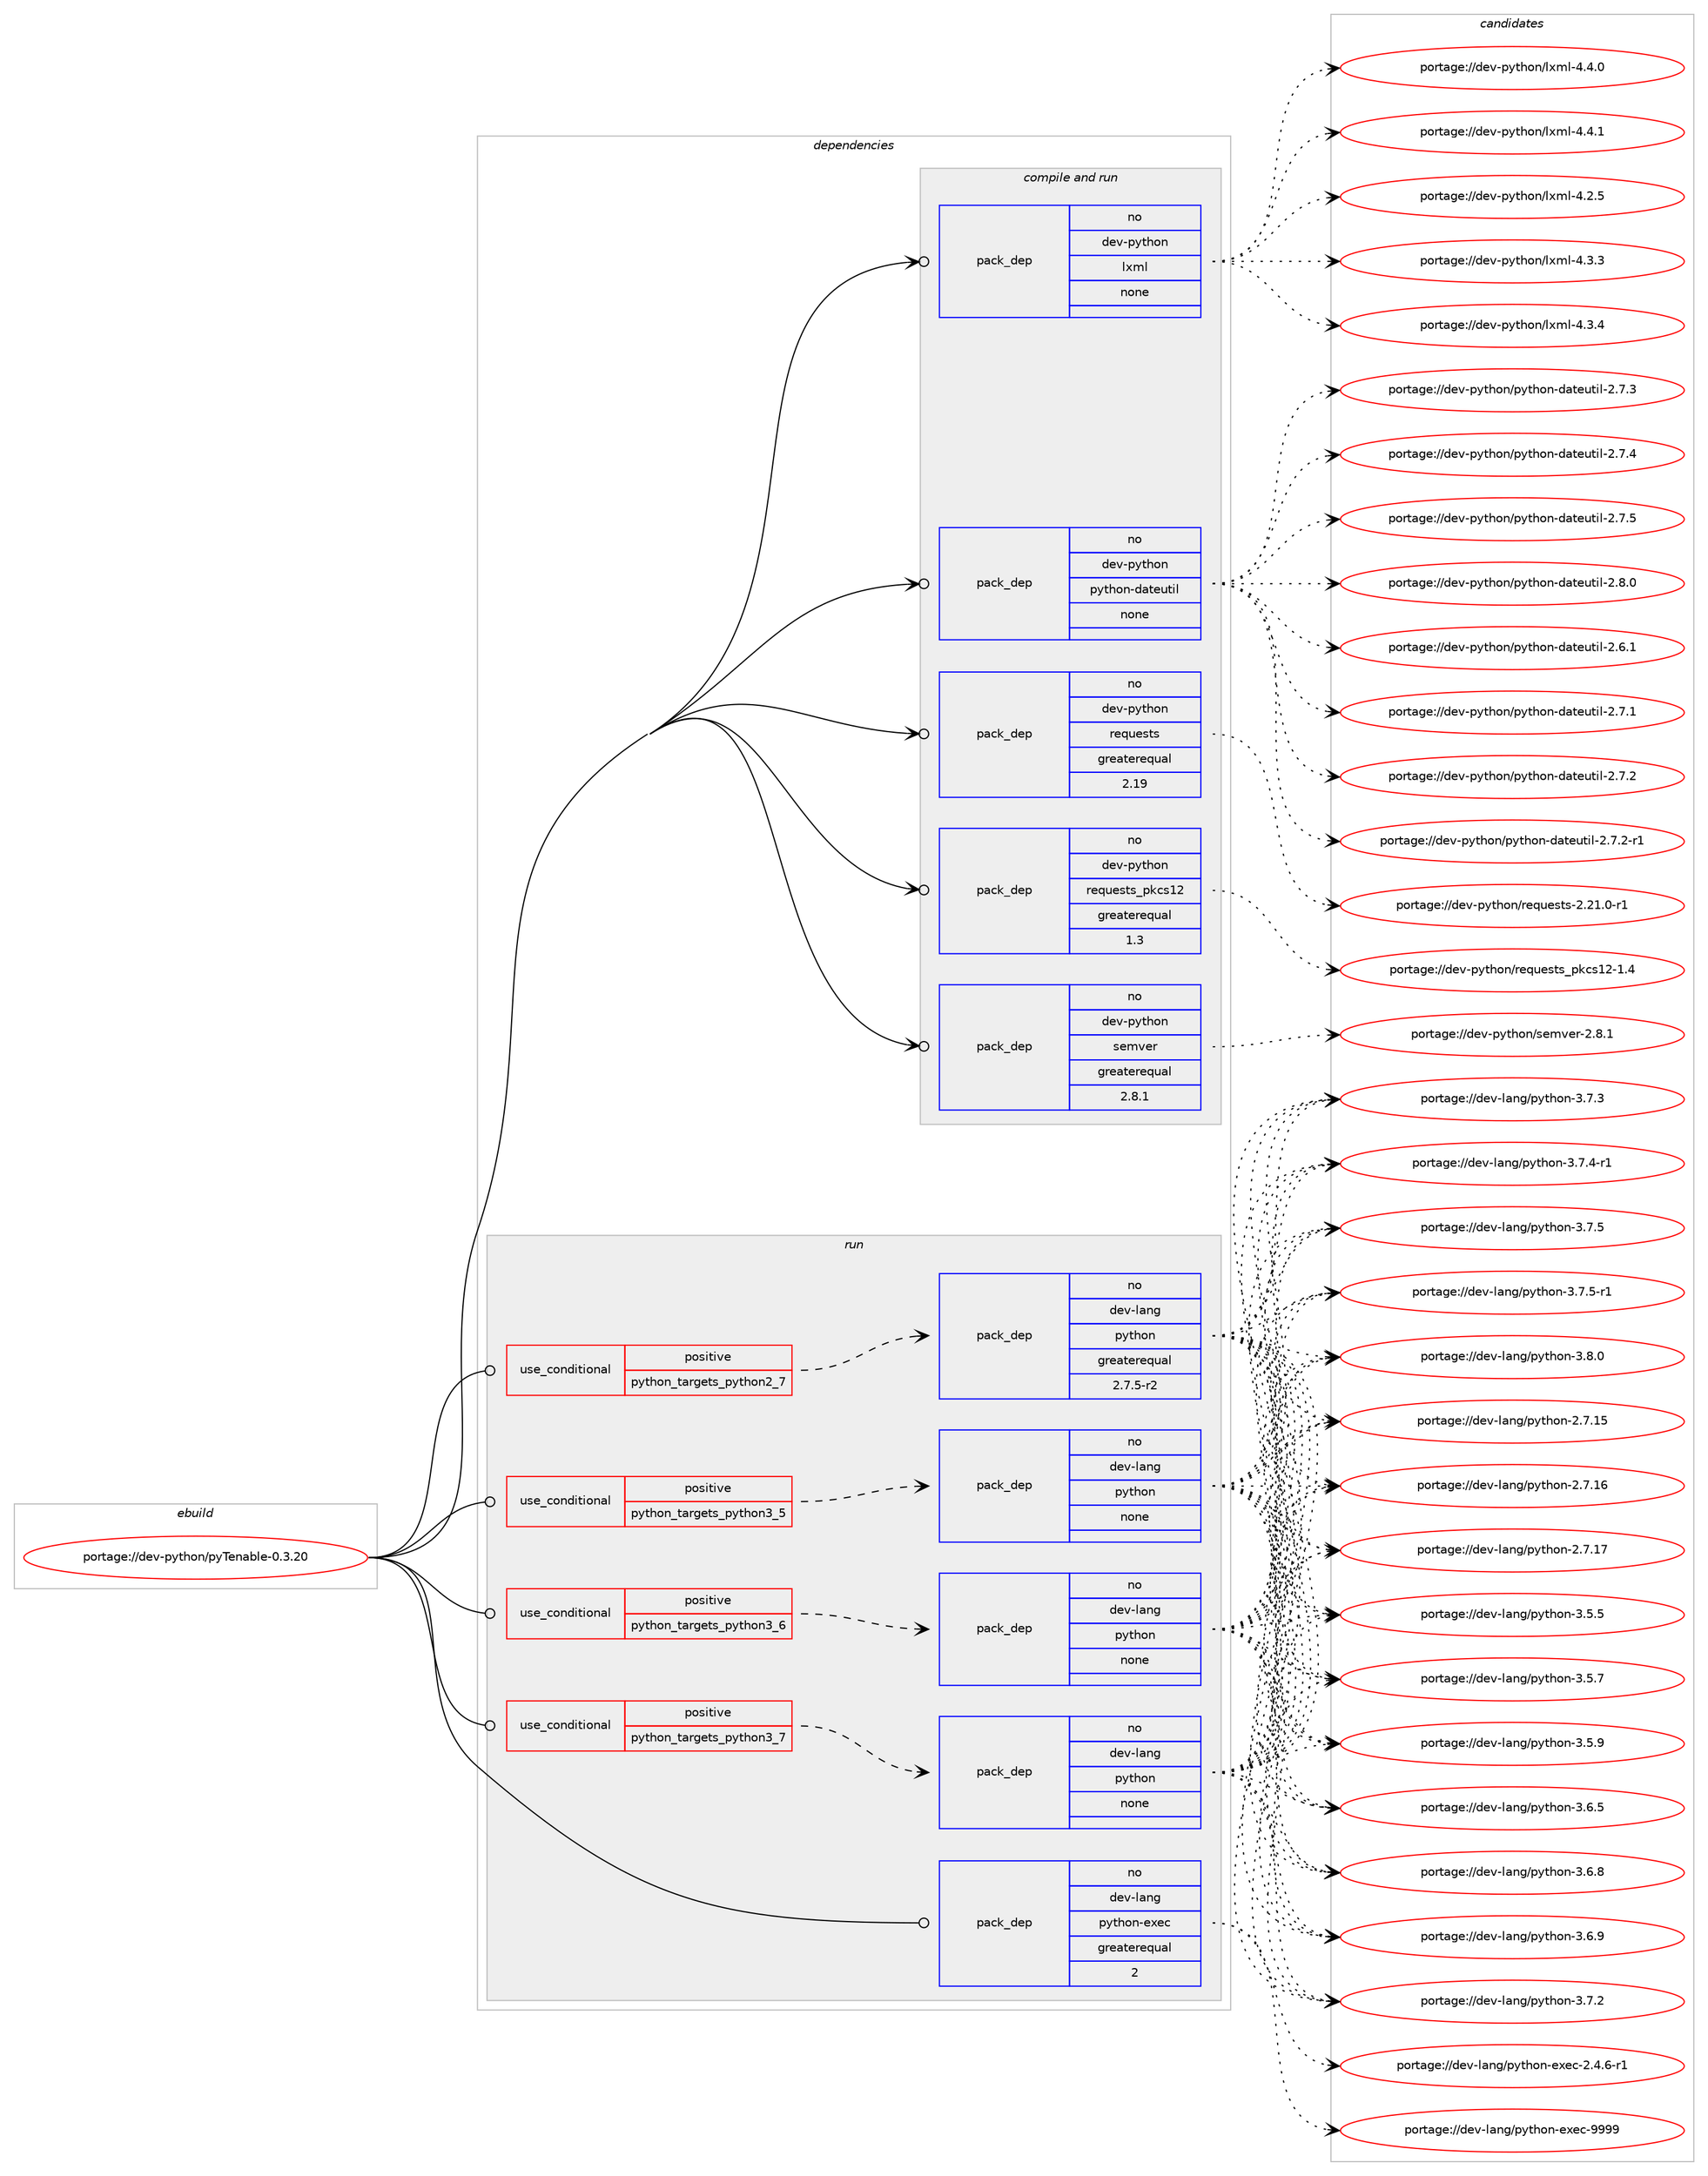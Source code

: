 digraph prolog {

# *************
# Graph options
# *************

newrank=true;
concentrate=true;
compound=true;
graph [rankdir=LR,fontname=Helvetica,fontsize=10,ranksep=1.5];#, ranksep=2.5, nodesep=0.2];
edge  [arrowhead=vee];
node  [fontname=Helvetica,fontsize=10];

# **********
# The ebuild
# **********

subgraph cluster_leftcol {
color=gray;
rank=same;
label=<<i>ebuild</i>>;
id [label="portage://dev-python/pyTenable-0.3.20", color=red, width=4, href="../dev-python/pyTenable-0.3.20.svg"];
}

# ****************
# The dependencies
# ****************

subgraph cluster_midcol {
color=gray;
label=<<i>dependencies</i>>;
subgraph cluster_compile {
fillcolor="#eeeeee";
style=filled;
label=<<i>compile</i>>;
}
subgraph cluster_compileandrun {
fillcolor="#eeeeee";
style=filled;
label=<<i>compile and run</i>>;
subgraph pack121052 {
dependency158946 [label=<<TABLE BORDER="0" CELLBORDER="1" CELLSPACING="0" CELLPADDING="4" WIDTH="220"><TR><TD ROWSPAN="6" CELLPADDING="30">pack_dep</TD></TR><TR><TD WIDTH="110">no</TD></TR><TR><TD>dev-python</TD></TR><TR><TD>lxml</TD></TR><TR><TD>none</TD></TR><TR><TD></TD></TR></TABLE>>, shape=none, color=blue];
}
id:e -> dependency158946:w [weight=20,style="solid",arrowhead="odotvee"];
subgraph pack121053 {
dependency158947 [label=<<TABLE BORDER="0" CELLBORDER="1" CELLSPACING="0" CELLPADDING="4" WIDTH="220"><TR><TD ROWSPAN="6" CELLPADDING="30">pack_dep</TD></TR><TR><TD WIDTH="110">no</TD></TR><TR><TD>dev-python</TD></TR><TR><TD>python-dateutil</TD></TR><TR><TD>none</TD></TR><TR><TD></TD></TR></TABLE>>, shape=none, color=blue];
}
id:e -> dependency158947:w [weight=20,style="solid",arrowhead="odotvee"];
subgraph pack121054 {
dependency158948 [label=<<TABLE BORDER="0" CELLBORDER="1" CELLSPACING="0" CELLPADDING="4" WIDTH="220"><TR><TD ROWSPAN="6" CELLPADDING="30">pack_dep</TD></TR><TR><TD WIDTH="110">no</TD></TR><TR><TD>dev-python</TD></TR><TR><TD>requests</TD></TR><TR><TD>greaterequal</TD></TR><TR><TD>2.19</TD></TR></TABLE>>, shape=none, color=blue];
}
id:e -> dependency158948:w [weight=20,style="solid",arrowhead="odotvee"];
subgraph pack121055 {
dependency158949 [label=<<TABLE BORDER="0" CELLBORDER="1" CELLSPACING="0" CELLPADDING="4" WIDTH="220"><TR><TD ROWSPAN="6" CELLPADDING="30">pack_dep</TD></TR><TR><TD WIDTH="110">no</TD></TR><TR><TD>dev-python</TD></TR><TR><TD>requests_pkcs12</TD></TR><TR><TD>greaterequal</TD></TR><TR><TD>1.3</TD></TR></TABLE>>, shape=none, color=blue];
}
id:e -> dependency158949:w [weight=20,style="solid",arrowhead="odotvee"];
subgraph pack121056 {
dependency158950 [label=<<TABLE BORDER="0" CELLBORDER="1" CELLSPACING="0" CELLPADDING="4" WIDTH="220"><TR><TD ROWSPAN="6" CELLPADDING="30">pack_dep</TD></TR><TR><TD WIDTH="110">no</TD></TR><TR><TD>dev-python</TD></TR><TR><TD>semver</TD></TR><TR><TD>greaterequal</TD></TR><TR><TD>2.8.1</TD></TR></TABLE>>, shape=none, color=blue];
}
id:e -> dependency158950:w [weight=20,style="solid",arrowhead="odotvee"];
}
subgraph cluster_run {
fillcolor="#eeeeee";
style=filled;
label=<<i>run</i>>;
subgraph cond34529 {
dependency158951 [label=<<TABLE BORDER="0" CELLBORDER="1" CELLSPACING="0" CELLPADDING="4"><TR><TD ROWSPAN="3" CELLPADDING="10">use_conditional</TD></TR><TR><TD>positive</TD></TR><TR><TD>python_targets_python2_7</TD></TR></TABLE>>, shape=none, color=red];
subgraph pack121057 {
dependency158952 [label=<<TABLE BORDER="0" CELLBORDER="1" CELLSPACING="0" CELLPADDING="4" WIDTH="220"><TR><TD ROWSPAN="6" CELLPADDING="30">pack_dep</TD></TR><TR><TD WIDTH="110">no</TD></TR><TR><TD>dev-lang</TD></TR><TR><TD>python</TD></TR><TR><TD>greaterequal</TD></TR><TR><TD>2.7.5-r2</TD></TR></TABLE>>, shape=none, color=blue];
}
dependency158951:e -> dependency158952:w [weight=20,style="dashed",arrowhead="vee"];
}
id:e -> dependency158951:w [weight=20,style="solid",arrowhead="odot"];
subgraph cond34530 {
dependency158953 [label=<<TABLE BORDER="0" CELLBORDER="1" CELLSPACING="0" CELLPADDING="4"><TR><TD ROWSPAN="3" CELLPADDING="10">use_conditional</TD></TR><TR><TD>positive</TD></TR><TR><TD>python_targets_python3_5</TD></TR></TABLE>>, shape=none, color=red];
subgraph pack121058 {
dependency158954 [label=<<TABLE BORDER="0" CELLBORDER="1" CELLSPACING="0" CELLPADDING="4" WIDTH="220"><TR><TD ROWSPAN="6" CELLPADDING="30">pack_dep</TD></TR><TR><TD WIDTH="110">no</TD></TR><TR><TD>dev-lang</TD></TR><TR><TD>python</TD></TR><TR><TD>none</TD></TR><TR><TD></TD></TR></TABLE>>, shape=none, color=blue];
}
dependency158953:e -> dependency158954:w [weight=20,style="dashed",arrowhead="vee"];
}
id:e -> dependency158953:w [weight=20,style="solid",arrowhead="odot"];
subgraph cond34531 {
dependency158955 [label=<<TABLE BORDER="0" CELLBORDER="1" CELLSPACING="0" CELLPADDING="4"><TR><TD ROWSPAN="3" CELLPADDING="10">use_conditional</TD></TR><TR><TD>positive</TD></TR><TR><TD>python_targets_python3_6</TD></TR></TABLE>>, shape=none, color=red];
subgraph pack121059 {
dependency158956 [label=<<TABLE BORDER="0" CELLBORDER="1" CELLSPACING="0" CELLPADDING="4" WIDTH="220"><TR><TD ROWSPAN="6" CELLPADDING="30">pack_dep</TD></TR><TR><TD WIDTH="110">no</TD></TR><TR><TD>dev-lang</TD></TR><TR><TD>python</TD></TR><TR><TD>none</TD></TR><TR><TD></TD></TR></TABLE>>, shape=none, color=blue];
}
dependency158955:e -> dependency158956:w [weight=20,style="dashed",arrowhead="vee"];
}
id:e -> dependency158955:w [weight=20,style="solid",arrowhead="odot"];
subgraph cond34532 {
dependency158957 [label=<<TABLE BORDER="0" CELLBORDER="1" CELLSPACING="0" CELLPADDING="4"><TR><TD ROWSPAN="3" CELLPADDING="10">use_conditional</TD></TR><TR><TD>positive</TD></TR><TR><TD>python_targets_python3_7</TD></TR></TABLE>>, shape=none, color=red];
subgraph pack121060 {
dependency158958 [label=<<TABLE BORDER="0" CELLBORDER="1" CELLSPACING="0" CELLPADDING="4" WIDTH="220"><TR><TD ROWSPAN="6" CELLPADDING="30">pack_dep</TD></TR><TR><TD WIDTH="110">no</TD></TR><TR><TD>dev-lang</TD></TR><TR><TD>python</TD></TR><TR><TD>none</TD></TR><TR><TD></TD></TR></TABLE>>, shape=none, color=blue];
}
dependency158957:e -> dependency158958:w [weight=20,style="dashed",arrowhead="vee"];
}
id:e -> dependency158957:w [weight=20,style="solid",arrowhead="odot"];
subgraph pack121061 {
dependency158959 [label=<<TABLE BORDER="0" CELLBORDER="1" CELLSPACING="0" CELLPADDING="4" WIDTH="220"><TR><TD ROWSPAN="6" CELLPADDING="30">pack_dep</TD></TR><TR><TD WIDTH="110">no</TD></TR><TR><TD>dev-lang</TD></TR><TR><TD>python-exec</TD></TR><TR><TD>greaterequal</TD></TR><TR><TD>2</TD></TR></TABLE>>, shape=none, color=blue];
}
id:e -> dependency158959:w [weight=20,style="solid",arrowhead="odot"];
}
}

# **************
# The candidates
# **************

subgraph cluster_choices {
rank=same;
color=gray;
label=<<i>candidates</i>>;

subgraph choice121052 {
color=black;
nodesep=1;
choiceportage1001011184511212111610411111047108120109108455246504653 [label="portage://dev-python/lxml-4.2.5", color=red, width=4,href="../dev-python/lxml-4.2.5.svg"];
choiceportage1001011184511212111610411111047108120109108455246514651 [label="portage://dev-python/lxml-4.3.3", color=red, width=4,href="../dev-python/lxml-4.3.3.svg"];
choiceportage1001011184511212111610411111047108120109108455246514652 [label="portage://dev-python/lxml-4.3.4", color=red, width=4,href="../dev-python/lxml-4.3.4.svg"];
choiceportage1001011184511212111610411111047108120109108455246524648 [label="portage://dev-python/lxml-4.4.0", color=red, width=4,href="../dev-python/lxml-4.4.0.svg"];
choiceportage1001011184511212111610411111047108120109108455246524649 [label="portage://dev-python/lxml-4.4.1", color=red, width=4,href="../dev-python/lxml-4.4.1.svg"];
dependency158946:e -> choiceportage1001011184511212111610411111047108120109108455246504653:w [style=dotted,weight="100"];
dependency158946:e -> choiceportage1001011184511212111610411111047108120109108455246514651:w [style=dotted,weight="100"];
dependency158946:e -> choiceportage1001011184511212111610411111047108120109108455246514652:w [style=dotted,weight="100"];
dependency158946:e -> choiceportage1001011184511212111610411111047108120109108455246524648:w [style=dotted,weight="100"];
dependency158946:e -> choiceportage1001011184511212111610411111047108120109108455246524649:w [style=dotted,weight="100"];
}
subgraph choice121053 {
color=black;
nodesep=1;
choiceportage10010111845112121116104111110471121211161041111104510097116101117116105108455046544649 [label="portage://dev-python/python-dateutil-2.6.1", color=red, width=4,href="../dev-python/python-dateutil-2.6.1.svg"];
choiceportage10010111845112121116104111110471121211161041111104510097116101117116105108455046554649 [label="portage://dev-python/python-dateutil-2.7.1", color=red, width=4,href="../dev-python/python-dateutil-2.7.1.svg"];
choiceportage10010111845112121116104111110471121211161041111104510097116101117116105108455046554650 [label="portage://dev-python/python-dateutil-2.7.2", color=red, width=4,href="../dev-python/python-dateutil-2.7.2.svg"];
choiceportage100101118451121211161041111104711212111610411111045100971161011171161051084550465546504511449 [label="portage://dev-python/python-dateutil-2.7.2-r1", color=red, width=4,href="../dev-python/python-dateutil-2.7.2-r1.svg"];
choiceportage10010111845112121116104111110471121211161041111104510097116101117116105108455046554651 [label="portage://dev-python/python-dateutil-2.7.3", color=red, width=4,href="../dev-python/python-dateutil-2.7.3.svg"];
choiceportage10010111845112121116104111110471121211161041111104510097116101117116105108455046554652 [label="portage://dev-python/python-dateutil-2.7.4", color=red, width=4,href="../dev-python/python-dateutil-2.7.4.svg"];
choiceportage10010111845112121116104111110471121211161041111104510097116101117116105108455046554653 [label="portage://dev-python/python-dateutil-2.7.5", color=red, width=4,href="../dev-python/python-dateutil-2.7.5.svg"];
choiceportage10010111845112121116104111110471121211161041111104510097116101117116105108455046564648 [label="portage://dev-python/python-dateutil-2.8.0", color=red, width=4,href="../dev-python/python-dateutil-2.8.0.svg"];
dependency158947:e -> choiceportage10010111845112121116104111110471121211161041111104510097116101117116105108455046544649:w [style=dotted,weight="100"];
dependency158947:e -> choiceportage10010111845112121116104111110471121211161041111104510097116101117116105108455046554649:w [style=dotted,weight="100"];
dependency158947:e -> choiceportage10010111845112121116104111110471121211161041111104510097116101117116105108455046554650:w [style=dotted,weight="100"];
dependency158947:e -> choiceportage100101118451121211161041111104711212111610411111045100971161011171161051084550465546504511449:w [style=dotted,weight="100"];
dependency158947:e -> choiceportage10010111845112121116104111110471121211161041111104510097116101117116105108455046554651:w [style=dotted,weight="100"];
dependency158947:e -> choiceportage10010111845112121116104111110471121211161041111104510097116101117116105108455046554652:w [style=dotted,weight="100"];
dependency158947:e -> choiceportage10010111845112121116104111110471121211161041111104510097116101117116105108455046554653:w [style=dotted,weight="100"];
dependency158947:e -> choiceportage10010111845112121116104111110471121211161041111104510097116101117116105108455046564648:w [style=dotted,weight="100"];
}
subgraph choice121054 {
color=black;
nodesep=1;
choiceportage1001011184511212111610411111047114101113117101115116115455046504946484511449 [label="portage://dev-python/requests-2.21.0-r1", color=red, width=4,href="../dev-python/requests-2.21.0-r1.svg"];
dependency158948:e -> choiceportage1001011184511212111610411111047114101113117101115116115455046504946484511449:w [style=dotted,weight="100"];
}
subgraph choice121055 {
color=black;
nodesep=1;
choiceportage10010111845112121116104111110471141011131171011151161159511210799115495045494652 [label="portage://dev-python/requests_pkcs12-1.4", color=red, width=4,href="../dev-python/requests_pkcs12-1.4.svg"];
dependency158949:e -> choiceportage10010111845112121116104111110471141011131171011151161159511210799115495045494652:w [style=dotted,weight="100"];
}
subgraph choice121056 {
color=black;
nodesep=1;
choiceportage1001011184511212111610411111047115101109118101114455046564649 [label="portage://dev-python/semver-2.8.1", color=red, width=4,href="../dev-python/semver-2.8.1.svg"];
dependency158950:e -> choiceportage1001011184511212111610411111047115101109118101114455046564649:w [style=dotted,weight="100"];
}
subgraph choice121057 {
color=black;
nodesep=1;
choiceportage10010111845108971101034711212111610411111045504655464953 [label="portage://dev-lang/python-2.7.15", color=red, width=4,href="../dev-lang/python-2.7.15.svg"];
choiceportage10010111845108971101034711212111610411111045504655464954 [label="portage://dev-lang/python-2.7.16", color=red, width=4,href="../dev-lang/python-2.7.16.svg"];
choiceportage10010111845108971101034711212111610411111045504655464955 [label="portage://dev-lang/python-2.7.17", color=red, width=4,href="../dev-lang/python-2.7.17.svg"];
choiceportage100101118451089711010347112121116104111110455146534653 [label="portage://dev-lang/python-3.5.5", color=red, width=4,href="../dev-lang/python-3.5.5.svg"];
choiceportage100101118451089711010347112121116104111110455146534655 [label="portage://dev-lang/python-3.5.7", color=red, width=4,href="../dev-lang/python-3.5.7.svg"];
choiceportage100101118451089711010347112121116104111110455146534657 [label="portage://dev-lang/python-3.5.9", color=red, width=4,href="../dev-lang/python-3.5.9.svg"];
choiceportage100101118451089711010347112121116104111110455146544653 [label="portage://dev-lang/python-3.6.5", color=red, width=4,href="../dev-lang/python-3.6.5.svg"];
choiceportage100101118451089711010347112121116104111110455146544656 [label="portage://dev-lang/python-3.6.8", color=red, width=4,href="../dev-lang/python-3.6.8.svg"];
choiceportage100101118451089711010347112121116104111110455146544657 [label="portage://dev-lang/python-3.6.9", color=red, width=4,href="../dev-lang/python-3.6.9.svg"];
choiceportage100101118451089711010347112121116104111110455146554650 [label="portage://dev-lang/python-3.7.2", color=red, width=4,href="../dev-lang/python-3.7.2.svg"];
choiceportage100101118451089711010347112121116104111110455146554651 [label="portage://dev-lang/python-3.7.3", color=red, width=4,href="../dev-lang/python-3.7.3.svg"];
choiceportage1001011184510897110103471121211161041111104551465546524511449 [label="portage://dev-lang/python-3.7.4-r1", color=red, width=4,href="../dev-lang/python-3.7.4-r1.svg"];
choiceportage100101118451089711010347112121116104111110455146554653 [label="portage://dev-lang/python-3.7.5", color=red, width=4,href="../dev-lang/python-3.7.5.svg"];
choiceportage1001011184510897110103471121211161041111104551465546534511449 [label="portage://dev-lang/python-3.7.5-r1", color=red, width=4,href="../dev-lang/python-3.7.5-r1.svg"];
choiceportage100101118451089711010347112121116104111110455146564648 [label="portage://dev-lang/python-3.8.0", color=red, width=4,href="../dev-lang/python-3.8.0.svg"];
dependency158952:e -> choiceportage10010111845108971101034711212111610411111045504655464953:w [style=dotted,weight="100"];
dependency158952:e -> choiceportage10010111845108971101034711212111610411111045504655464954:w [style=dotted,weight="100"];
dependency158952:e -> choiceportage10010111845108971101034711212111610411111045504655464955:w [style=dotted,weight="100"];
dependency158952:e -> choiceportage100101118451089711010347112121116104111110455146534653:w [style=dotted,weight="100"];
dependency158952:e -> choiceportage100101118451089711010347112121116104111110455146534655:w [style=dotted,weight="100"];
dependency158952:e -> choiceportage100101118451089711010347112121116104111110455146534657:w [style=dotted,weight="100"];
dependency158952:e -> choiceportage100101118451089711010347112121116104111110455146544653:w [style=dotted,weight="100"];
dependency158952:e -> choiceportage100101118451089711010347112121116104111110455146544656:w [style=dotted,weight="100"];
dependency158952:e -> choiceportage100101118451089711010347112121116104111110455146544657:w [style=dotted,weight="100"];
dependency158952:e -> choiceportage100101118451089711010347112121116104111110455146554650:w [style=dotted,weight="100"];
dependency158952:e -> choiceportage100101118451089711010347112121116104111110455146554651:w [style=dotted,weight="100"];
dependency158952:e -> choiceportage1001011184510897110103471121211161041111104551465546524511449:w [style=dotted,weight="100"];
dependency158952:e -> choiceportage100101118451089711010347112121116104111110455146554653:w [style=dotted,weight="100"];
dependency158952:e -> choiceportage1001011184510897110103471121211161041111104551465546534511449:w [style=dotted,weight="100"];
dependency158952:e -> choiceportage100101118451089711010347112121116104111110455146564648:w [style=dotted,weight="100"];
}
subgraph choice121058 {
color=black;
nodesep=1;
choiceportage10010111845108971101034711212111610411111045504655464953 [label="portage://dev-lang/python-2.7.15", color=red, width=4,href="../dev-lang/python-2.7.15.svg"];
choiceportage10010111845108971101034711212111610411111045504655464954 [label="portage://dev-lang/python-2.7.16", color=red, width=4,href="../dev-lang/python-2.7.16.svg"];
choiceportage10010111845108971101034711212111610411111045504655464955 [label="portage://dev-lang/python-2.7.17", color=red, width=4,href="../dev-lang/python-2.7.17.svg"];
choiceportage100101118451089711010347112121116104111110455146534653 [label="portage://dev-lang/python-3.5.5", color=red, width=4,href="../dev-lang/python-3.5.5.svg"];
choiceportage100101118451089711010347112121116104111110455146534655 [label="portage://dev-lang/python-3.5.7", color=red, width=4,href="../dev-lang/python-3.5.7.svg"];
choiceportage100101118451089711010347112121116104111110455146534657 [label="portage://dev-lang/python-3.5.9", color=red, width=4,href="../dev-lang/python-3.5.9.svg"];
choiceportage100101118451089711010347112121116104111110455146544653 [label="portage://dev-lang/python-3.6.5", color=red, width=4,href="../dev-lang/python-3.6.5.svg"];
choiceportage100101118451089711010347112121116104111110455146544656 [label="portage://dev-lang/python-3.6.8", color=red, width=4,href="../dev-lang/python-3.6.8.svg"];
choiceportage100101118451089711010347112121116104111110455146544657 [label="portage://dev-lang/python-3.6.9", color=red, width=4,href="../dev-lang/python-3.6.9.svg"];
choiceportage100101118451089711010347112121116104111110455146554650 [label="portage://dev-lang/python-3.7.2", color=red, width=4,href="../dev-lang/python-3.7.2.svg"];
choiceportage100101118451089711010347112121116104111110455146554651 [label="portage://dev-lang/python-3.7.3", color=red, width=4,href="../dev-lang/python-3.7.3.svg"];
choiceportage1001011184510897110103471121211161041111104551465546524511449 [label="portage://dev-lang/python-3.7.4-r1", color=red, width=4,href="../dev-lang/python-3.7.4-r1.svg"];
choiceportage100101118451089711010347112121116104111110455146554653 [label="portage://dev-lang/python-3.7.5", color=red, width=4,href="../dev-lang/python-3.7.5.svg"];
choiceportage1001011184510897110103471121211161041111104551465546534511449 [label="portage://dev-lang/python-3.7.5-r1", color=red, width=4,href="../dev-lang/python-3.7.5-r1.svg"];
choiceportage100101118451089711010347112121116104111110455146564648 [label="portage://dev-lang/python-3.8.0", color=red, width=4,href="../dev-lang/python-3.8.0.svg"];
dependency158954:e -> choiceportage10010111845108971101034711212111610411111045504655464953:w [style=dotted,weight="100"];
dependency158954:e -> choiceportage10010111845108971101034711212111610411111045504655464954:w [style=dotted,weight="100"];
dependency158954:e -> choiceportage10010111845108971101034711212111610411111045504655464955:w [style=dotted,weight="100"];
dependency158954:e -> choiceportage100101118451089711010347112121116104111110455146534653:w [style=dotted,weight="100"];
dependency158954:e -> choiceportage100101118451089711010347112121116104111110455146534655:w [style=dotted,weight="100"];
dependency158954:e -> choiceportage100101118451089711010347112121116104111110455146534657:w [style=dotted,weight="100"];
dependency158954:e -> choiceportage100101118451089711010347112121116104111110455146544653:w [style=dotted,weight="100"];
dependency158954:e -> choiceportage100101118451089711010347112121116104111110455146544656:w [style=dotted,weight="100"];
dependency158954:e -> choiceportage100101118451089711010347112121116104111110455146544657:w [style=dotted,weight="100"];
dependency158954:e -> choiceportage100101118451089711010347112121116104111110455146554650:w [style=dotted,weight="100"];
dependency158954:e -> choiceportage100101118451089711010347112121116104111110455146554651:w [style=dotted,weight="100"];
dependency158954:e -> choiceportage1001011184510897110103471121211161041111104551465546524511449:w [style=dotted,weight="100"];
dependency158954:e -> choiceportage100101118451089711010347112121116104111110455146554653:w [style=dotted,weight="100"];
dependency158954:e -> choiceportage1001011184510897110103471121211161041111104551465546534511449:w [style=dotted,weight="100"];
dependency158954:e -> choiceportage100101118451089711010347112121116104111110455146564648:w [style=dotted,weight="100"];
}
subgraph choice121059 {
color=black;
nodesep=1;
choiceportage10010111845108971101034711212111610411111045504655464953 [label="portage://dev-lang/python-2.7.15", color=red, width=4,href="../dev-lang/python-2.7.15.svg"];
choiceportage10010111845108971101034711212111610411111045504655464954 [label="portage://dev-lang/python-2.7.16", color=red, width=4,href="../dev-lang/python-2.7.16.svg"];
choiceportage10010111845108971101034711212111610411111045504655464955 [label="portage://dev-lang/python-2.7.17", color=red, width=4,href="../dev-lang/python-2.7.17.svg"];
choiceportage100101118451089711010347112121116104111110455146534653 [label="portage://dev-lang/python-3.5.5", color=red, width=4,href="../dev-lang/python-3.5.5.svg"];
choiceportage100101118451089711010347112121116104111110455146534655 [label="portage://dev-lang/python-3.5.7", color=red, width=4,href="../dev-lang/python-3.5.7.svg"];
choiceportage100101118451089711010347112121116104111110455146534657 [label="portage://dev-lang/python-3.5.9", color=red, width=4,href="../dev-lang/python-3.5.9.svg"];
choiceportage100101118451089711010347112121116104111110455146544653 [label="portage://dev-lang/python-3.6.5", color=red, width=4,href="../dev-lang/python-3.6.5.svg"];
choiceportage100101118451089711010347112121116104111110455146544656 [label="portage://dev-lang/python-3.6.8", color=red, width=4,href="../dev-lang/python-3.6.8.svg"];
choiceportage100101118451089711010347112121116104111110455146544657 [label="portage://dev-lang/python-3.6.9", color=red, width=4,href="../dev-lang/python-3.6.9.svg"];
choiceportage100101118451089711010347112121116104111110455146554650 [label="portage://dev-lang/python-3.7.2", color=red, width=4,href="../dev-lang/python-3.7.2.svg"];
choiceportage100101118451089711010347112121116104111110455146554651 [label="portage://dev-lang/python-3.7.3", color=red, width=4,href="../dev-lang/python-3.7.3.svg"];
choiceportage1001011184510897110103471121211161041111104551465546524511449 [label="portage://dev-lang/python-3.7.4-r1", color=red, width=4,href="../dev-lang/python-3.7.4-r1.svg"];
choiceportage100101118451089711010347112121116104111110455146554653 [label="portage://dev-lang/python-3.7.5", color=red, width=4,href="../dev-lang/python-3.7.5.svg"];
choiceportage1001011184510897110103471121211161041111104551465546534511449 [label="portage://dev-lang/python-3.7.5-r1", color=red, width=4,href="../dev-lang/python-3.7.5-r1.svg"];
choiceportage100101118451089711010347112121116104111110455146564648 [label="portage://dev-lang/python-3.8.0", color=red, width=4,href="../dev-lang/python-3.8.0.svg"];
dependency158956:e -> choiceportage10010111845108971101034711212111610411111045504655464953:w [style=dotted,weight="100"];
dependency158956:e -> choiceportage10010111845108971101034711212111610411111045504655464954:w [style=dotted,weight="100"];
dependency158956:e -> choiceportage10010111845108971101034711212111610411111045504655464955:w [style=dotted,weight="100"];
dependency158956:e -> choiceportage100101118451089711010347112121116104111110455146534653:w [style=dotted,weight="100"];
dependency158956:e -> choiceportage100101118451089711010347112121116104111110455146534655:w [style=dotted,weight="100"];
dependency158956:e -> choiceportage100101118451089711010347112121116104111110455146534657:w [style=dotted,weight="100"];
dependency158956:e -> choiceportage100101118451089711010347112121116104111110455146544653:w [style=dotted,weight="100"];
dependency158956:e -> choiceportage100101118451089711010347112121116104111110455146544656:w [style=dotted,weight="100"];
dependency158956:e -> choiceportage100101118451089711010347112121116104111110455146544657:w [style=dotted,weight="100"];
dependency158956:e -> choiceportage100101118451089711010347112121116104111110455146554650:w [style=dotted,weight="100"];
dependency158956:e -> choiceportage100101118451089711010347112121116104111110455146554651:w [style=dotted,weight="100"];
dependency158956:e -> choiceportage1001011184510897110103471121211161041111104551465546524511449:w [style=dotted,weight="100"];
dependency158956:e -> choiceportage100101118451089711010347112121116104111110455146554653:w [style=dotted,weight="100"];
dependency158956:e -> choiceportage1001011184510897110103471121211161041111104551465546534511449:w [style=dotted,weight="100"];
dependency158956:e -> choiceportage100101118451089711010347112121116104111110455146564648:w [style=dotted,weight="100"];
}
subgraph choice121060 {
color=black;
nodesep=1;
choiceportage10010111845108971101034711212111610411111045504655464953 [label="portage://dev-lang/python-2.7.15", color=red, width=4,href="../dev-lang/python-2.7.15.svg"];
choiceportage10010111845108971101034711212111610411111045504655464954 [label="portage://dev-lang/python-2.7.16", color=red, width=4,href="../dev-lang/python-2.7.16.svg"];
choiceportage10010111845108971101034711212111610411111045504655464955 [label="portage://dev-lang/python-2.7.17", color=red, width=4,href="../dev-lang/python-2.7.17.svg"];
choiceportage100101118451089711010347112121116104111110455146534653 [label="portage://dev-lang/python-3.5.5", color=red, width=4,href="../dev-lang/python-3.5.5.svg"];
choiceportage100101118451089711010347112121116104111110455146534655 [label="portage://dev-lang/python-3.5.7", color=red, width=4,href="../dev-lang/python-3.5.7.svg"];
choiceportage100101118451089711010347112121116104111110455146534657 [label="portage://dev-lang/python-3.5.9", color=red, width=4,href="../dev-lang/python-3.5.9.svg"];
choiceportage100101118451089711010347112121116104111110455146544653 [label="portage://dev-lang/python-3.6.5", color=red, width=4,href="../dev-lang/python-3.6.5.svg"];
choiceportage100101118451089711010347112121116104111110455146544656 [label="portage://dev-lang/python-3.6.8", color=red, width=4,href="../dev-lang/python-3.6.8.svg"];
choiceportage100101118451089711010347112121116104111110455146544657 [label="portage://dev-lang/python-3.6.9", color=red, width=4,href="../dev-lang/python-3.6.9.svg"];
choiceportage100101118451089711010347112121116104111110455146554650 [label="portage://dev-lang/python-3.7.2", color=red, width=4,href="../dev-lang/python-3.7.2.svg"];
choiceportage100101118451089711010347112121116104111110455146554651 [label="portage://dev-lang/python-3.7.3", color=red, width=4,href="../dev-lang/python-3.7.3.svg"];
choiceportage1001011184510897110103471121211161041111104551465546524511449 [label="portage://dev-lang/python-3.7.4-r1", color=red, width=4,href="../dev-lang/python-3.7.4-r1.svg"];
choiceportage100101118451089711010347112121116104111110455146554653 [label="portage://dev-lang/python-3.7.5", color=red, width=4,href="../dev-lang/python-3.7.5.svg"];
choiceportage1001011184510897110103471121211161041111104551465546534511449 [label="portage://dev-lang/python-3.7.5-r1", color=red, width=4,href="../dev-lang/python-3.7.5-r1.svg"];
choiceportage100101118451089711010347112121116104111110455146564648 [label="portage://dev-lang/python-3.8.0", color=red, width=4,href="../dev-lang/python-3.8.0.svg"];
dependency158958:e -> choiceportage10010111845108971101034711212111610411111045504655464953:w [style=dotted,weight="100"];
dependency158958:e -> choiceportage10010111845108971101034711212111610411111045504655464954:w [style=dotted,weight="100"];
dependency158958:e -> choiceportage10010111845108971101034711212111610411111045504655464955:w [style=dotted,weight="100"];
dependency158958:e -> choiceportage100101118451089711010347112121116104111110455146534653:w [style=dotted,weight="100"];
dependency158958:e -> choiceportage100101118451089711010347112121116104111110455146534655:w [style=dotted,weight="100"];
dependency158958:e -> choiceportage100101118451089711010347112121116104111110455146534657:w [style=dotted,weight="100"];
dependency158958:e -> choiceportage100101118451089711010347112121116104111110455146544653:w [style=dotted,weight="100"];
dependency158958:e -> choiceportage100101118451089711010347112121116104111110455146544656:w [style=dotted,weight="100"];
dependency158958:e -> choiceportage100101118451089711010347112121116104111110455146544657:w [style=dotted,weight="100"];
dependency158958:e -> choiceportage100101118451089711010347112121116104111110455146554650:w [style=dotted,weight="100"];
dependency158958:e -> choiceportage100101118451089711010347112121116104111110455146554651:w [style=dotted,weight="100"];
dependency158958:e -> choiceportage1001011184510897110103471121211161041111104551465546524511449:w [style=dotted,weight="100"];
dependency158958:e -> choiceportage100101118451089711010347112121116104111110455146554653:w [style=dotted,weight="100"];
dependency158958:e -> choiceportage1001011184510897110103471121211161041111104551465546534511449:w [style=dotted,weight="100"];
dependency158958:e -> choiceportage100101118451089711010347112121116104111110455146564648:w [style=dotted,weight="100"];
}
subgraph choice121061 {
color=black;
nodesep=1;
choiceportage10010111845108971101034711212111610411111045101120101994550465246544511449 [label="portage://dev-lang/python-exec-2.4.6-r1", color=red, width=4,href="../dev-lang/python-exec-2.4.6-r1.svg"];
choiceportage10010111845108971101034711212111610411111045101120101994557575757 [label="portage://dev-lang/python-exec-9999", color=red, width=4,href="../dev-lang/python-exec-9999.svg"];
dependency158959:e -> choiceportage10010111845108971101034711212111610411111045101120101994550465246544511449:w [style=dotted,weight="100"];
dependency158959:e -> choiceportage10010111845108971101034711212111610411111045101120101994557575757:w [style=dotted,weight="100"];
}
}

}
